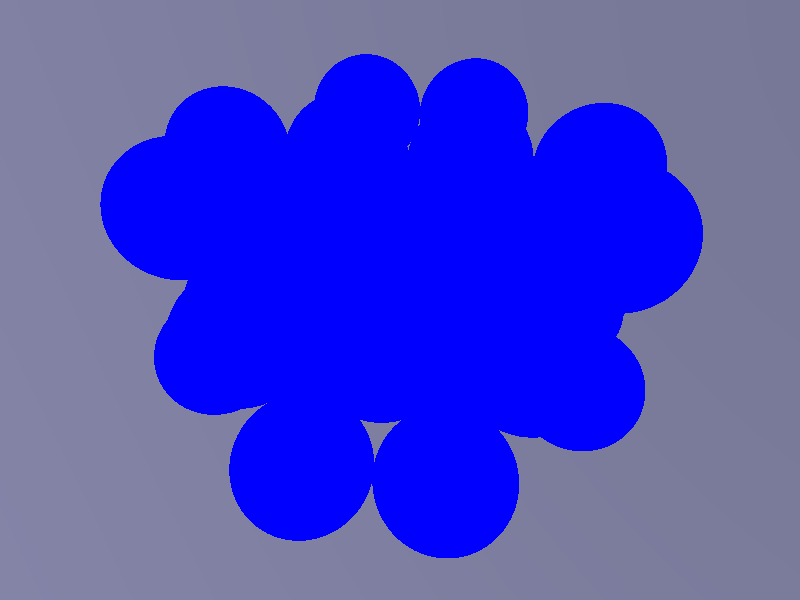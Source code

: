 #version 3.5;

#include "colors.inc"
#include "textures.inc"

global_settings {
  assumed_gamma 1.0
  max_trace_level 50
}

// ----------------------------------------


sky_sphere {
  pigment {
    gradient y
    color_map {
      [ (1-cos(radians(-30)))/2 color CornflowerBlue ]
      [ (1-cos(radians(160)))/2 color MidnightBlue ]
    }
    scale 2
    translate -1
  }
}



// first, the camera position
camera {
  //  orthographic
  location <-2.5,-2.5,5>
  sky <0,0,1>
  look_at <2,1,0.5>
}

// now, some light
light_source {
  <-20,-20,20>
  color rgb <1,1,1>
}

light_source {
  <0,0,20>
  color rgb <1,1,1>
}

// the spheres
#declare lightblue_sphere =
sphere {
  <0, 0, 0>, 0.70710678
  pigment {
    color rgbt<0,0,1,0.9>
  }
}

#declare blue_sphere =
sphere {
  <0, 0, 0>, 0.70710678
  pigment {
    color rgbt<0,0,1,0>
  }
}

#declare yellow_sphere =
  sphere {
    <0, 0, 0>, 0.70710678
    pigment {
      color rgbt<1,1,0,0>
    }
  }

#declare fcc =
  union {
    object { blue_sphere translate<0,0,0> } 
    object { blue_sphere translate<0,2,0> } 
    object { blue_sphere translate<1,-1,0> } 
    object { blue_sphere translate<1,1,0> } 
    object { blue_sphere translate<1,3,0> } 
    object { blue_sphere translate<2,0,0> } 
    object { blue_sphere translate<2,2,0> } 
    object { blue_sphere translate<3,-1,0> } 
    object { blue_sphere translate<3,1,0> } 
    object { blue_sphere translate<3,3,0> } 
    object { blue_sphere translate<4,0,0> } 
    object { blue_sphere translate<4,2,0> } 
    
    object { blue_sphere translate<0,1,1> } 
    object { blue_sphere translate<1,0,1> } 
    object { blue_sphere translate<1,2,1> } 
    object { blue_sphere translate<2,-1,1> } 
    object { blue_sphere translate<2,1,1> } 
    object { blue_sphere translate<2,3,1> } 
    object { blue_sphere translate<3,0,1> } 
    object { blue_sphere translate<3,2,1> } 
    object { blue_sphere translate<4,1,1> } 
    
    object { blue_sphere translate<0,0,2> } 
    object { blue_sphere translate<0,2,2> } 
    object { blue_sphere translate<1,-1,2> } 
    object { blue_sphere translate<1,1,2> } 
    object { blue_sphere translate<1,3,2> } 
    object { blue_sphere translate<2,0,2> } 
    object { blue_sphere translate<2,2,2> } 
    object { blue_sphere translate<3,-1,2> } 
    object { blue_sphere translate<3,1,2> } 
    object { blue_sphere translate<3,3,2> } 
    object { blue_sphere translate<4,0,2> } 
    object { blue_sphere translate<4,2,2> } 
  }

fcc